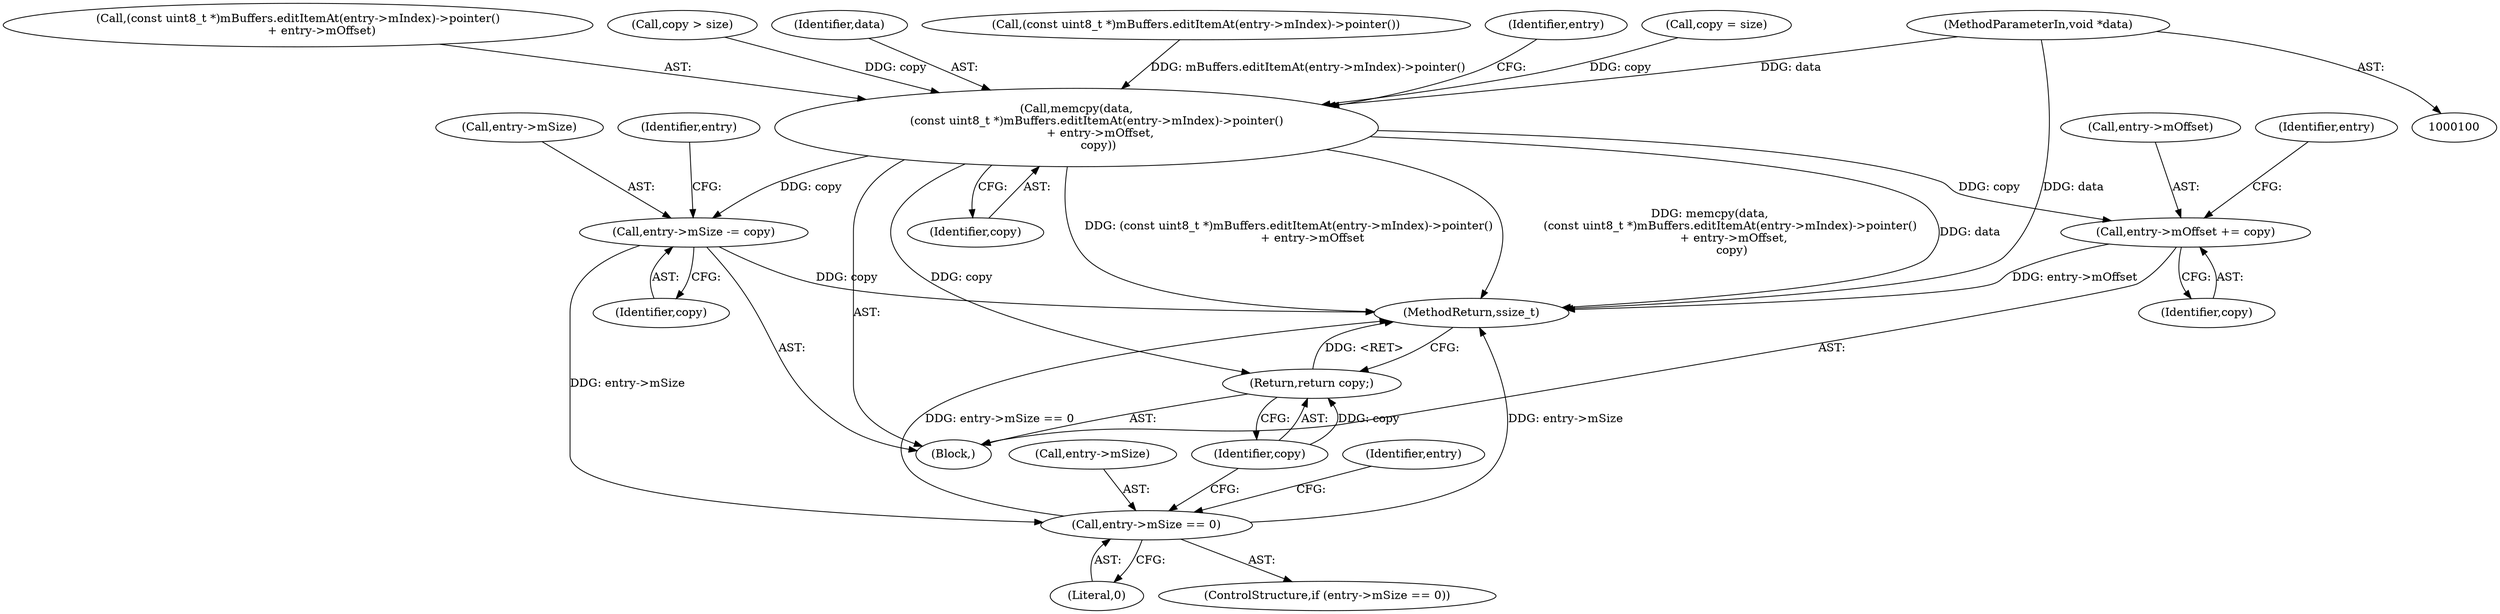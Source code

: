 digraph "0_Android_a2d1d85726aa2a3126e9c331a8e00a8c319c9e2b@pointer" {
"1000101" [label="(MethodParameterIn,void *data)"];
"1000184" [label="(Call,memcpy(data,\n           (const uint8_t *)mBuffers.editItemAt(entry->mIndex)->pointer()\n             + entry->mOffset,\n            copy))"];
"1000194" [label="(Call,entry->mOffset += copy)"];
"1000199" [label="(Call,entry->mSize -= copy)"];
"1000205" [label="(Call,entry->mSize == 0)"];
"1000220" [label="(Return,return copy;)"];
"1000195" [label="(Call,entry->mOffset)"];
"1000101" [label="(MethodParameterIn,void *data)"];
"1000200" [label="(Call,entry->mSize)"];
"1000186" [label="(Call,(const uint8_t *)mBuffers.editItemAt(entry->mIndex)->pointer()\n             + entry->mOffset)"];
"1000203" [label="(Identifier,copy)"];
"1000177" [label="(Call,copy > size)"];
"1000206" [label="(Call,entry->mSize)"];
"1000209" [label="(Literal,0)"];
"1000185" [label="(Identifier,data)"];
"1000222" [label="(MethodReturn,ssize_t)"];
"1000198" [label="(Identifier,copy)"];
"1000221" [label="(Identifier,copy)"];
"1000184" [label="(Call,memcpy(data,\n           (const uint8_t *)mBuffers.editItemAt(entry->mIndex)->pointer()\n             + entry->mOffset,\n            copy))"];
"1000220" [label="(Return,return copy;)"];
"1000104" [label="(Block,)"];
"1000193" [label="(Identifier,copy)"];
"1000187" [label="(Call,(const uint8_t *)mBuffers.editItemAt(entry->mIndex)->pointer())"];
"1000207" [label="(Identifier,entry)"];
"1000196" [label="(Identifier,entry)"];
"1000199" [label="(Call,entry->mSize -= copy)"];
"1000201" [label="(Identifier,entry)"];
"1000204" [label="(ControlStructure,if (entry->mSize == 0))"];
"1000181" [label="(Call,copy = size)"];
"1000213" [label="(Identifier,entry)"];
"1000194" [label="(Call,entry->mOffset += copy)"];
"1000205" [label="(Call,entry->mSize == 0)"];
"1000101" -> "1000100"  [label="AST: "];
"1000101" -> "1000222"  [label="DDG: data"];
"1000101" -> "1000184"  [label="DDG: data"];
"1000184" -> "1000104"  [label="AST: "];
"1000184" -> "1000193"  [label="CFG: "];
"1000185" -> "1000184"  [label="AST: "];
"1000186" -> "1000184"  [label="AST: "];
"1000193" -> "1000184"  [label="AST: "];
"1000196" -> "1000184"  [label="CFG: "];
"1000184" -> "1000222"  [label="DDG: data"];
"1000184" -> "1000222"  [label="DDG: (const uint8_t *)mBuffers.editItemAt(entry->mIndex)->pointer()\n             + entry->mOffset"];
"1000184" -> "1000222"  [label="DDG: memcpy(data,\n           (const uint8_t *)mBuffers.editItemAt(entry->mIndex)->pointer()\n             + entry->mOffset,\n            copy)"];
"1000187" -> "1000184"  [label="DDG: mBuffers.editItemAt(entry->mIndex)->pointer()"];
"1000181" -> "1000184"  [label="DDG: copy"];
"1000177" -> "1000184"  [label="DDG: copy"];
"1000184" -> "1000194"  [label="DDG: copy"];
"1000184" -> "1000199"  [label="DDG: copy"];
"1000184" -> "1000220"  [label="DDG: copy"];
"1000194" -> "1000104"  [label="AST: "];
"1000194" -> "1000198"  [label="CFG: "];
"1000195" -> "1000194"  [label="AST: "];
"1000198" -> "1000194"  [label="AST: "];
"1000201" -> "1000194"  [label="CFG: "];
"1000194" -> "1000222"  [label="DDG: entry->mOffset"];
"1000199" -> "1000104"  [label="AST: "];
"1000199" -> "1000203"  [label="CFG: "];
"1000200" -> "1000199"  [label="AST: "];
"1000203" -> "1000199"  [label="AST: "];
"1000207" -> "1000199"  [label="CFG: "];
"1000199" -> "1000222"  [label="DDG: copy"];
"1000199" -> "1000205"  [label="DDG: entry->mSize"];
"1000205" -> "1000204"  [label="AST: "];
"1000205" -> "1000209"  [label="CFG: "];
"1000206" -> "1000205"  [label="AST: "];
"1000209" -> "1000205"  [label="AST: "];
"1000213" -> "1000205"  [label="CFG: "];
"1000221" -> "1000205"  [label="CFG: "];
"1000205" -> "1000222"  [label="DDG: entry->mSize"];
"1000205" -> "1000222"  [label="DDG: entry->mSize == 0"];
"1000220" -> "1000104"  [label="AST: "];
"1000220" -> "1000221"  [label="CFG: "];
"1000221" -> "1000220"  [label="AST: "];
"1000222" -> "1000220"  [label="CFG: "];
"1000220" -> "1000222"  [label="DDG: <RET>"];
"1000221" -> "1000220"  [label="DDG: copy"];
}
